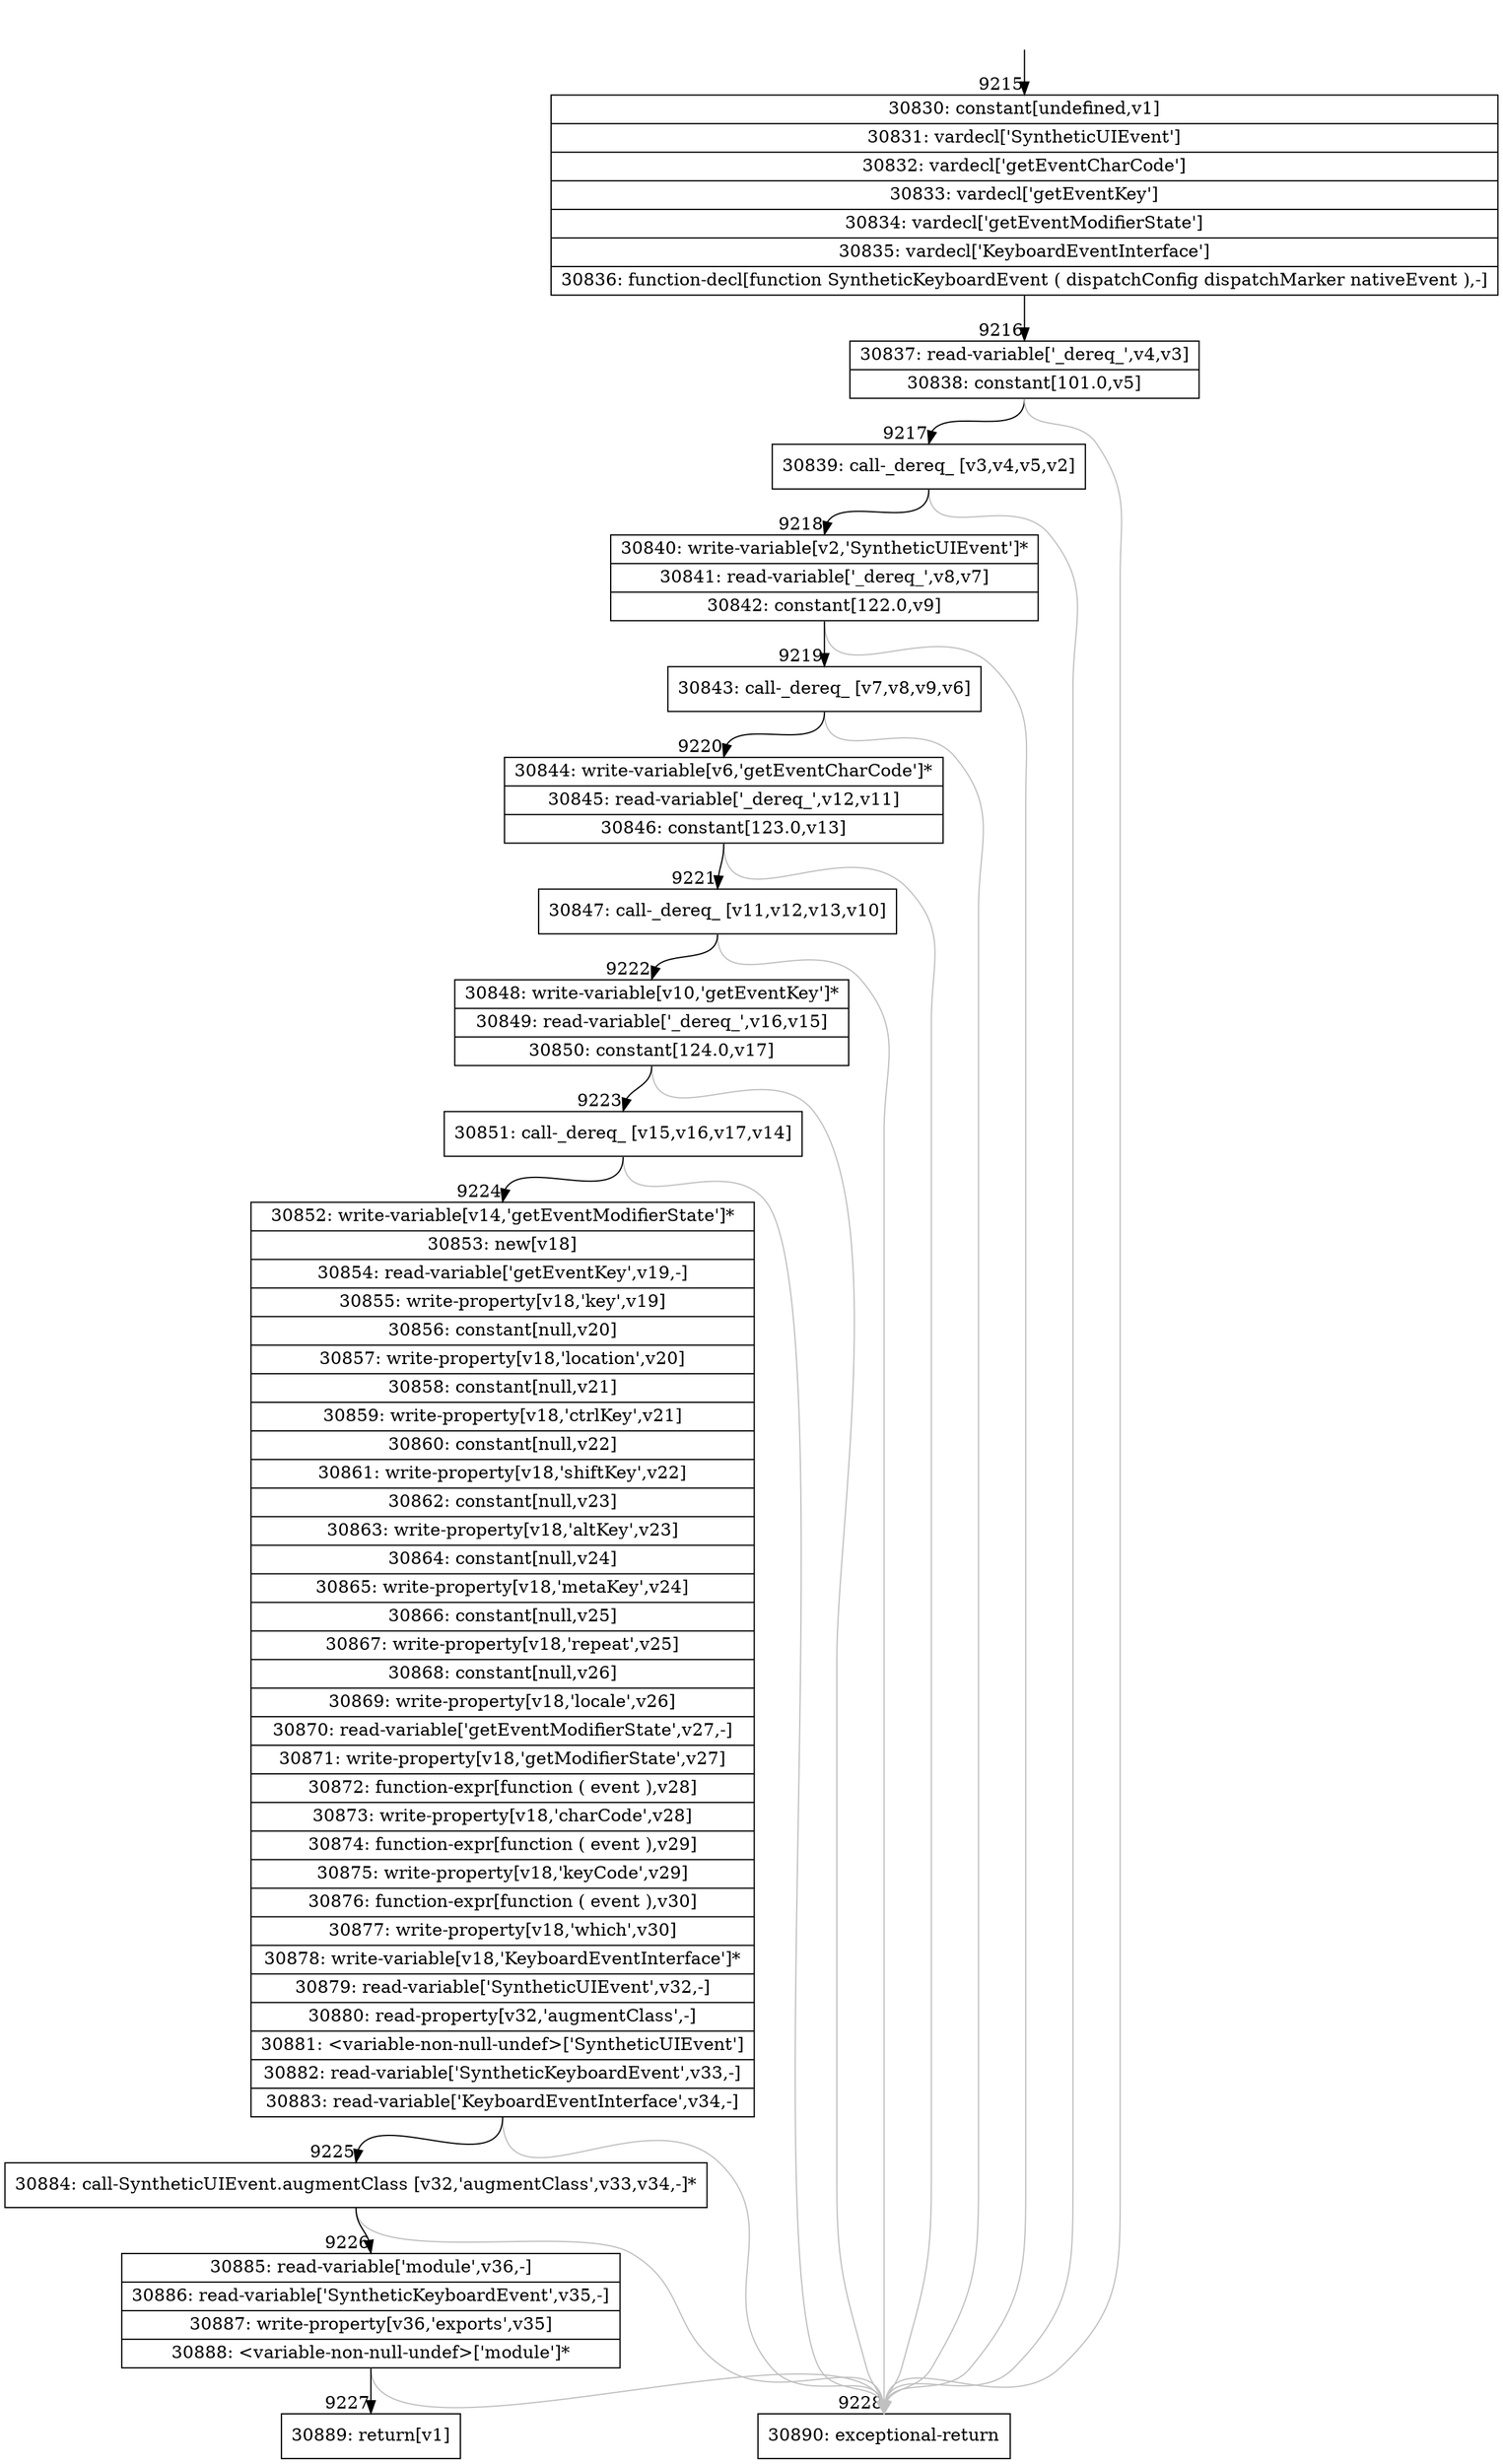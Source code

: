 digraph {
rankdir="TD"
BB_entry666[shape=none,label=""];
BB_entry666 -> BB9215 [tailport=s, headport=n, headlabel="    9215"]
BB9215 [shape=record label="{30830: constant[undefined,v1]|30831: vardecl['SyntheticUIEvent']|30832: vardecl['getEventCharCode']|30833: vardecl['getEventKey']|30834: vardecl['getEventModifierState']|30835: vardecl['KeyboardEventInterface']|30836: function-decl[function SyntheticKeyboardEvent ( dispatchConfig dispatchMarker nativeEvent ),-]}" ] 
BB9215 -> BB9216 [tailport=s, headport=n, headlabel="      9216"]
BB9216 [shape=record label="{30837: read-variable['_dereq_',v4,v3]|30838: constant[101.0,v5]}" ] 
BB9216 -> BB9217 [tailport=s, headport=n, headlabel="      9217"]
BB9216 -> BB9228 [tailport=s, headport=n, color=gray, headlabel="      9228"]
BB9217 [shape=record label="{30839: call-_dereq_ [v3,v4,v5,v2]}" ] 
BB9217 -> BB9218 [tailport=s, headport=n, headlabel="      9218"]
BB9217 -> BB9228 [tailport=s, headport=n, color=gray]
BB9218 [shape=record label="{30840: write-variable[v2,'SyntheticUIEvent']*|30841: read-variable['_dereq_',v8,v7]|30842: constant[122.0,v9]}" ] 
BB9218 -> BB9219 [tailport=s, headport=n, headlabel="      9219"]
BB9218 -> BB9228 [tailport=s, headport=n, color=gray]
BB9219 [shape=record label="{30843: call-_dereq_ [v7,v8,v9,v6]}" ] 
BB9219 -> BB9220 [tailport=s, headport=n, headlabel="      9220"]
BB9219 -> BB9228 [tailport=s, headport=n, color=gray]
BB9220 [shape=record label="{30844: write-variable[v6,'getEventCharCode']*|30845: read-variable['_dereq_',v12,v11]|30846: constant[123.0,v13]}" ] 
BB9220 -> BB9221 [tailport=s, headport=n, headlabel="      9221"]
BB9220 -> BB9228 [tailport=s, headport=n, color=gray]
BB9221 [shape=record label="{30847: call-_dereq_ [v11,v12,v13,v10]}" ] 
BB9221 -> BB9222 [tailport=s, headport=n, headlabel="      9222"]
BB9221 -> BB9228 [tailport=s, headport=n, color=gray]
BB9222 [shape=record label="{30848: write-variable[v10,'getEventKey']*|30849: read-variable['_dereq_',v16,v15]|30850: constant[124.0,v17]}" ] 
BB9222 -> BB9223 [tailport=s, headport=n, headlabel="      9223"]
BB9222 -> BB9228 [tailport=s, headport=n, color=gray]
BB9223 [shape=record label="{30851: call-_dereq_ [v15,v16,v17,v14]}" ] 
BB9223 -> BB9224 [tailport=s, headport=n, headlabel="      9224"]
BB9223 -> BB9228 [tailport=s, headport=n, color=gray]
BB9224 [shape=record label="{30852: write-variable[v14,'getEventModifierState']*|30853: new[v18]|30854: read-variable['getEventKey',v19,-]|30855: write-property[v18,'key',v19]|30856: constant[null,v20]|30857: write-property[v18,'location',v20]|30858: constant[null,v21]|30859: write-property[v18,'ctrlKey',v21]|30860: constant[null,v22]|30861: write-property[v18,'shiftKey',v22]|30862: constant[null,v23]|30863: write-property[v18,'altKey',v23]|30864: constant[null,v24]|30865: write-property[v18,'metaKey',v24]|30866: constant[null,v25]|30867: write-property[v18,'repeat',v25]|30868: constant[null,v26]|30869: write-property[v18,'locale',v26]|30870: read-variable['getEventModifierState',v27,-]|30871: write-property[v18,'getModifierState',v27]|30872: function-expr[function ( event ),v28]|30873: write-property[v18,'charCode',v28]|30874: function-expr[function ( event ),v29]|30875: write-property[v18,'keyCode',v29]|30876: function-expr[function ( event ),v30]|30877: write-property[v18,'which',v30]|30878: write-variable[v18,'KeyboardEventInterface']*|30879: read-variable['SyntheticUIEvent',v32,-]|30880: read-property[v32,'augmentClass',-]|30881: \<variable-non-null-undef\>['SyntheticUIEvent']|30882: read-variable['SyntheticKeyboardEvent',v33,-]|30883: read-variable['KeyboardEventInterface',v34,-]}" ] 
BB9224 -> BB9225 [tailport=s, headport=n, headlabel="      9225"]
BB9224 -> BB9228 [tailport=s, headport=n, color=gray]
BB9225 [shape=record label="{30884: call-SyntheticUIEvent.augmentClass [v32,'augmentClass',v33,v34,-]*}" ] 
BB9225 -> BB9226 [tailport=s, headport=n, headlabel="      9226"]
BB9225 -> BB9228 [tailport=s, headport=n, color=gray]
BB9226 [shape=record label="{30885: read-variable['module',v36,-]|30886: read-variable['SyntheticKeyboardEvent',v35,-]|30887: write-property[v36,'exports',v35]|30888: \<variable-non-null-undef\>['module']*}" ] 
BB9226 -> BB9227 [tailport=s, headport=n, headlabel="      9227"]
BB9226 -> BB9228 [tailport=s, headport=n, color=gray]
BB9227 [shape=record label="{30889: return[v1]}" ] 
BB9228 [shape=record label="{30890: exceptional-return}" ] 
//#$~ 16295
}
